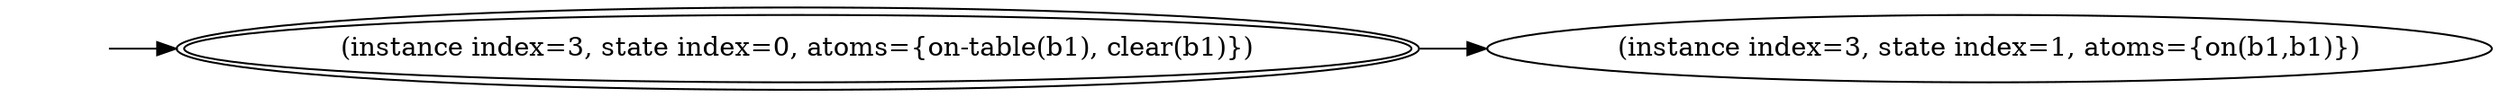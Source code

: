 digraph {
rankdir="LR"
s0[peripheries=2,label="(instance index=3, state index=0, atoms={on-table(b1), clear(b1)})"]
s1[label="(instance index=3, state index=1, atoms={on(b1,b1)})"]
Dangling [ label = "", style = invis ]
{ rank = same; Dangling }
Dangling -> s0
{ rank = same; s0}
{ rank = same; s1}
{
s0->s1
}
{
}
}
